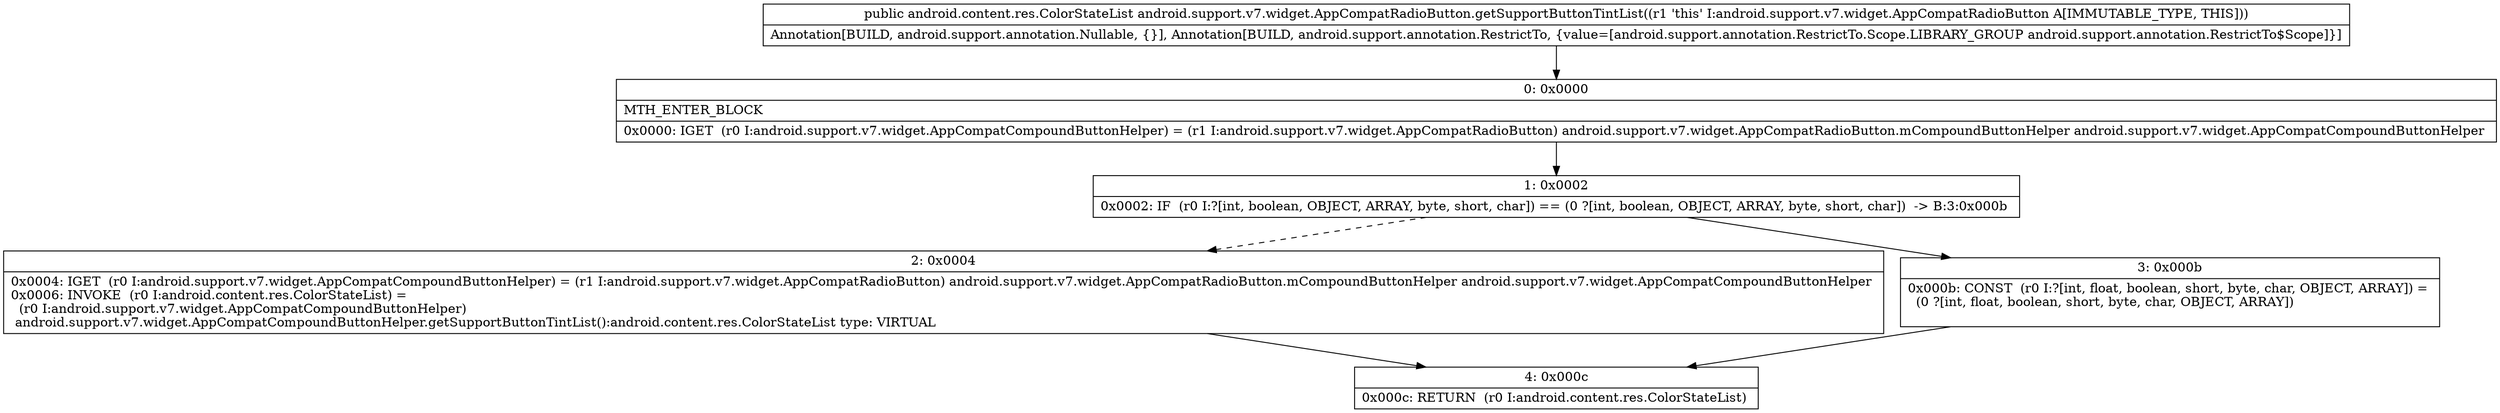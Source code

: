 digraph "CFG forandroid.support.v7.widget.AppCompatRadioButton.getSupportButtonTintList()Landroid\/content\/res\/ColorStateList;" {
Node_0 [shape=record,label="{0\:\ 0x0000|MTH_ENTER_BLOCK\l|0x0000: IGET  (r0 I:android.support.v7.widget.AppCompatCompoundButtonHelper) = (r1 I:android.support.v7.widget.AppCompatRadioButton) android.support.v7.widget.AppCompatRadioButton.mCompoundButtonHelper android.support.v7.widget.AppCompatCompoundButtonHelper \l}"];
Node_1 [shape=record,label="{1\:\ 0x0002|0x0002: IF  (r0 I:?[int, boolean, OBJECT, ARRAY, byte, short, char]) == (0 ?[int, boolean, OBJECT, ARRAY, byte, short, char])  \-\> B:3:0x000b \l}"];
Node_2 [shape=record,label="{2\:\ 0x0004|0x0004: IGET  (r0 I:android.support.v7.widget.AppCompatCompoundButtonHelper) = (r1 I:android.support.v7.widget.AppCompatRadioButton) android.support.v7.widget.AppCompatRadioButton.mCompoundButtonHelper android.support.v7.widget.AppCompatCompoundButtonHelper \l0x0006: INVOKE  (r0 I:android.content.res.ColorStateList) = \l  (r0 I:android.support.v7.widget.AppCompatCompoundButtonHelper)\l android.support.v7.widget.AppCompatCompoundButtonHelper.getSupportButtonTintList():android.content.res.ColorStateList type: VIRTUAL \l}"];
Node_3 [shape=record,label="{3\:\ 0x000b|0x000b: CONST  (r0 I:?[int, float, boolean, short, byte, char, OBJECT, ARRAY]) = \l  (0 ?[int, float, boolean, short, byte, char, OBJECT, ARRAY])\l \l}"];
Node_4 [shape=record,label="{4\:\ 0x000c|0x000c: RETURN  (r0 I:android.content.res.ColorStateList) \l}"];
MethodNode[shape=record,label="{public android.content.res.ColorStateList android.support.v7.widget.AppCompatRadioButton.getSupportButtonTintList((r1 'this' I:android.support.v7.widget.AppCompatRadioButton A[IMMUTABLE_TYPE, THIS]))  | Annotation[BUILD, android.support.annotation.Nullable, \{\}], Annotation[BUILD, android.support.annotation.RestrictTo, \{value=[android.support.annotation.RestrictTo.Scope.LIBRARY_GROUP android.support.annotation.RestrictTo$Scope]\}]\l}"];
MethodNode -> Node_0;
Node_0 -> Node_1;
Node_1 -> Node_2[style=dashed];
Node_1 -> Node_3;
Node_2 -> Node_4;
Node_3 -> Node_4;
}

